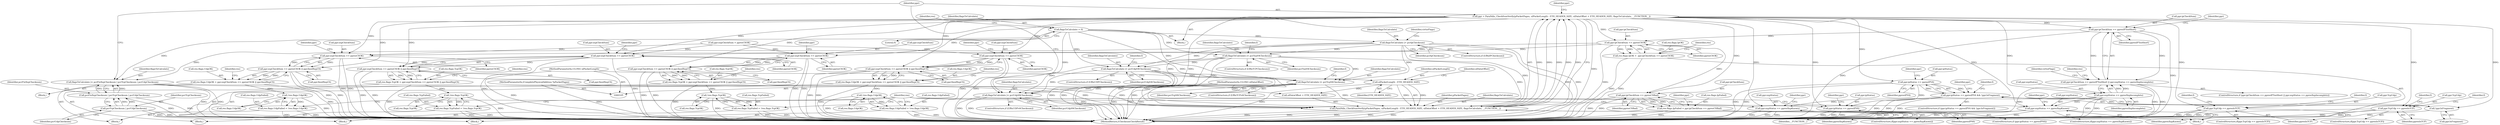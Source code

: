 digraph "1_kvm-guest-drivers-windows_723416fa4210b7464b28eab89cc76252e6193ac1@integer" {
"1000186" [label="(Call,ppr = ParaNdis_CheckSumVerify(pPacketPages, ulPacketLength - ETH_HEADER_SIZE, ulDataOffset + ETH_HEADER_SIZE, flagsToCalculate, __FUNCTION__))"];
"1000188" [label="(Call,ParaNdis_CheckSumVerify(pPacketPages, ulPacketLength - ETH_HEADER_SIZE, ulDataOffset + ETH_HEADER_SIZE, flagsToCalculate, __FUNCTION__))"];
"1000108" [label="(MethodParameterIn,tCompletePhysicalAddress *pPacketPages)"];
"1000190" [label="(Call,ulPacketLength - ETH_HEADER_SIZE)"];
"1000109" [label="(MethodParameterIn,ULONG ulPacketLength)"];
"1000110" [label="(MethodParameterIn,ULONG ulDataOffset)"];
"1000183" [label="(Call,flagsToCalculate |= pcrUdpV6Checksum)"];
"1000135" [label="(Call,flagsToCalculate |= pcrIpChecksum)"];
"1000123" [label="(Call,flagsToCalculate = 0)"];
"1000162" [label="(Call,flagsToCalculate |= pcrTcpV4Checksum)"];
"1000176" [label="(Call,flagsToCalculate |= pcrTcpV6Checksum)"];
"1000169" [label="(Call,flagsToCalculate |= pcrUdpV4Checksum)"];
"1000149" [label="(Call,flagsToCalculate |= pcrFixXxpChecksum | pcrTcpChecksum | pcrUdpChecksum)"];
"1000151" [label="(Call,pcrFixXxpChecksum | pcrTcpChecksum | pcrUdpChecksum)"];
"1000153" [label="(Call,pcrTcpChecksum | pcrUdpChecksum)"];
"1000200" [label="(Call,ppr.ipCheckSum == ppresIPTooShort)"];
"1000199" [label="(Call,ppr.ipCheckSum == ppresIPTooShort || ppr.xxpStatus == ppresXxpIncomplete)"];
"1000266" [label="(Call,ppr.ipCheckSum == ppresCSOK)"];
"1000260" [label="(Call,res.flags.IpOK =  ppr.ipCheckSum == ppresCSOK)"];
"1000277" [label="(Call,ppr.ipCheckSum == ppresCSBad)"];
"1000271" [label="(Call,res.flags.IpFailed = ppr.ipCheckSum == ppresCSBad)"];
"1000308" [label="(Call,ppr.xxpCheckSum == ppresCSOK)"];
"1000307" [label="(Call,ppr.xxpCheckSum == ppresCSOK || ppr.fixedXxpCS)"];
"1000301" [label="(Call,res.flags.TcpOK = ppr.xxpCheckSum == ppresCSOK || ppr.fixedXxpCS)"];
"1000322" [label="(Call,!res.flags.TcpOK)"];
"1000316" [label="(Call,res.flags.TcpFailed = !res.flags.TcpOK)"];
"1000342" [label="(Call,ppr.xxpCheckSum == ppresCSOK)"];
"1000341" [label="(Call,ppr.xxpCheckSum == ppresCSOK || ppr.fixedXxpCS)"];
"1000335" [label="(Call,res.flags.UdpOK = ppr.xxpCheckSum == ppresCSOK || ppr.fixedXxpCS)"];
"1000356" [label="(Call,!res.flags.UdpOK)"];
"1000350" [label="(Call,res.flags.UdpFailed = !res.flags.UdpOK)"];
"1000205" [label="(Call,ppr.xxpStatus == ppresXxpIncomplete)"];
"1000283" [label="(Call,ppr.xxpStatus == ppresXxpKnown)"];
"1000371" [label="(Call,ppr.xxpStatus == ppresXxpKnown)"];
"1000245" [label="(Call,ppr.ipStatus == ppresIPV4)"];
"1000244" [label="(Call,ppr.ipStatus == ppresIPV4 && !ppr.IsFragment)"];
"1000364" [label="(Call,ppr.ipStatus == ppresIPV6)"];
"1000250" [label="(Call,!ppr.IsFragment)"];
"1000290" [label="(Call,ppr.TcpUdp == ppresIsTCP)"];
"1000378" [label="(Call,ppr.TcpUdp == ppresIsTCP)"];
"1000396" [label="(Call,ppr.xxpCheckSum == ppresCSOK)"];
"1000395" [label="(Call,ppr.xxpCheckSum == ppresCSOK || ppr.fixedXxpCS)"];
"1000389" [label="(Call,res.flags.TcpOK = ppr.xxpCheckSum == ppresCSOK || ppr.fixedXxpCS)"];
"1000410" [label="(Call,!res.flags.TcpOK)"];
"1000404" [label="(Call,res.flags.TcpFailed = !res.flags.TcpOK)"];
"1000430" [label="(Call,ppr.xxpCheckSum == ppresCSOK)"];
"1000429" [label="(Call,ppr.xxpCheckSum == ppresCSOK || ppr.fixedXxpCS)"];
"1000423" [label="(Call,res.flags.UdpOK = ppr.xxpCheckSum == ppresCSOK || ppr.fixedXxpCS)"];
"1000444" [label="(Call,!res.flags.UdpOK)"];
"1000438" [label="(Call,res.flags.UdpFailed = !res.flags.UdpOK)"];
"1000108" [label="(MethodParameterIn,tCompletePhysicalAddress *pPacketPages)"];
"1000249" [label="(Identifier,ppresIPV4)"];
"1000365" [label="(Call,ppr.ipStatus)"];
"1000189" [label="(Identifier,pPacketPages)"];
"1000382" [label="(Identifier,ppresIsTCP)"];
"1000109" [label="(MethodParameterIn,ULONG ulPacketLength)"];
"1000274" [label="(Identifier,res)"];
"1000401" [label="(Call,ppr.fixedXxpCS)"];
"1000308" [label="(Call,ppr.xxpCheckSum == ppresCSOK)"];
"1000199" [label="(Call,ppr.ipCheckSum == ppresIPTooShort || ppr.xxpStatus == ppresXxpIncomplete)"];
"1000243" [label="(ControlStructure,if (ppr.ipStatus == ppresIPV4 && !ppr.IsFragment))"];
"1000197" [label="(Identifier,__FUNCTION__)"];
"1000298" [label="(Identifier,f)"];
"1000371" [label="(Call,ppr.xxpStatus == ppresXxpKnown)"];
"1000375" [label="(Identifier,ppresXxpKnown)"];
"1000402" [label="(Identifier,ppr)"];
"1000451" [label="(Identifier,res)"];
"1000207" [label="(Identifier,ppr)"];
"1000363" [label="(ControlStructure,if (ppr.ipStatus == ppresIPV6))"];
"1000191" [label="(Identifier,ulPacketLength)"];
"1000137" [label="(Identifier,pcrIpChecksum)"];
"1000176" [label="(Call,flagsToCalculate |= pcrTcpV6Checksum)"];
"1000187" [label="(Identifier,ppr)"];
"1000131" [label="(ControlStructure,if (f.fRxIPChecksum))"];
"1000128" [label="(Identifier,res)"];
"1000377" [label="(ControlStructure,if(ppr.TcpUdp == ppresIsTCP))"];
"1000158" [label="(ControlStructure,if (f.fRxTCPChecksum))"];
"1000313" [label="(Call,ppr.fixedXxpCS)"];
"1000336" [label="(Call,res.flags.UdpOK)"];
"1000271" [label="(Call,res.flags.IpFailed = ppr.ipCheckSum == ppresCSBad)"];
"1000444" [label="(Call,!res.flags.UdpOK)"];
"1000154" [label="(Identifier,pcrTcpChecksum)"];
"1000162" [label="(Call,flagsToCalculate |= pcrTcpV4Checksum)"];
"1000436" [label="(Identifier,ppr)"];
"1000309" [label="(Call,ppr.xxpCheckSum)"];
"1000314" [label="(Identifier,ppr)"];
"1000153" [label="(Call,pcrTcpChecksum | pcrUdpChecksum)"];
"1000188" [label="(Call,ParaNdis_CheckSumVerify(pPacketPages, ulPacketLength - ETH_HEADER_SIZE, ulDataOffset + ETH_HEADER_SIZE, flagsToCalculate, __FUNCTION__))"];
"1000290" [label="(Call,ppr.TcpUdp == ppresIsTCP)"];
"1000285" [label="(Identifier,ppr)"];
"1000307" [label="(Call,ppr.xxpCheckSum == ppresCSOK || ppr.fixedXxpCS)"];
"1000206" [label="(Call,ppr.xxpStatus)"];
"1000277" [label="(Call,ppr.ipCheckSum == ppresCSBad)"];
"1000125" [label="(Literal,0)"];
"1000204" [label="(Identifier,ppresIPTooShort)"];
"1000302" [label="(Call,res.flags.TcpOK)"];
"1000405" [label="(Call,res.flags.TcpFailed)"];
"1000179" [label="(ControlStructure,if (f.fRxUDPv6Checksum))"];
"1000435" [label="(Call,ppr.fixedXxpCS)"];
"1000136" [label="(Identifier,flagsToCalculate)"];
"1000356" [label="(Call,!res.flags.UdpOK)"];
"1000266" [label="(Call,ppr.ipCheckSum == ppresCSOK)"];
"1000205" [label="(Call,ppr.xxpStatus == ppresXxpIncomplete)"];
"1000174" [label="(Identifier,f)"];
"1000178" [label="(Identifier,pcrTcpV6Checksum)"];
"1000319" [label="(Identifier,res)"];
"1000422" [label="(Block,)"];
"1000323" [label="(Call,res.flags.TcpOK)"];
"1000346" [label="(Identifier,ppresCSOK)"];
"1000322" [label="(Call,!res.flags.TcpOK)"];
"1000150" [label="(Identifier,flagsToCalculate)"];
"1000434" [label="(Identifier,ppresCSOK)"];
"1000389" [label="(Call,res.flags.TcpOK = ppr.xxpCheckSum == ppresCSOK || ppr.fixedXxpCS)"];
"1000370" [label="(ControlStructure,if(ppr.xxpStatus == ppresXxpKnown))"];
"1000200" [label="(Call,ppr.ipCheckSum == ppresIPTooShort)"];
"1000366" [label="(Identifier,ppr)"];
"1000165" [label="(ControlStructure,if (f.fRxUDPChecksum))"];
"1000246" [label="(Call,ppr.ipStatus)"];
"1000238" [label="(Call,ppr.xxpCheckSum = ppresCSOK)"];
"1000172" [label="(ControlStructure,if (f.fRxTCPv6Checksum))"];
"1000259" [label="(Block,)"];
"1000353" [label="(Identifier,res)"];
"1000201" [label="(Call,ppr.ipCheckSum)"];
"1000209" [label="(Identifier,ppresXxpIncomplete)"];
"1000351" [label="(Call,res.flags.UdpFailed)"];
"1000357" [label="(Call,res.flags.UdpOK)"];
"1000169" [label="(Call,flagsToCalculate |= pcrUdpV4Checksum)"];
"1000164" [label="(Identifier,pcrTcpV4Checksum)"];
"1000430" [label="(Call,ppr.xxpCheckSum == ppresCSOK)"];
"1000386" [label="(Identifier,f)"];
"1000373" [label="(Identifier,ppr)"];
"1000438" [label="(Call,res.flags.UdpFailed = !res.flags.UdpOK)"];
"1000292" [label="(Identifier,ppr)"];
"1000184" [label="(Identifier,flagsToCalculate)"];
"1000312" [label="(Identifier,ppresCSOK)"];
"1000439" [label="(Call,res.flags.UdpFailed)"];
"1000395" [label="(Call,ppr.xxpCheckSum == ppresCSOK || ppr.fixedXxpCS)"];
"1000368" [label="(Identifier,ppresIPV6)"];
"1000244" [label="(Call,ppr.ipStatus == ppresIPV4 && !ppr.IsFragment)"];
"1000151" [label="(Call,pcrFixXxpChecksum | pcrTcpChecksum | pcrUdpChecksum)"];
"1000332" [label="(Identifier,f)"];
"1000110" [label="(MethodParameterIn,ULONG ulDataOffset)"];
"1000270" [label="(Identifier,ppresCSOK)"];
"1000380" [label="(Identifier,ppr)"];
"1000396" [label="(Call,ppr.xxpCheckSum == ppresCSOK)"];
"1000141" [label="(Identifier,virtioFlags)"];
"1000193" [label="(Call,ulDataOffset + ETH_HEADER_SIZE)"];
"1000379" [label="(Call,ppr.TcpUdp)"];
"1000431" [label="(Call,ppr.xxpCheckSum)"];
"1000300" [label="(Block,)"];
"1000407" [label="(Identifier,res)"];
"1000190" [label="(Call,ulPacketLength - ETH_HEADER_SIZE)"];
"1000411" [label="(Call,res.flags.TcpOK)"];
"1000186" [label="(Call,ppr = ParaNdis_CheckSumVerify(pPacketPages, ulPacketLength - ETH_HEADER_SIZE, ulDataOffset + ETH_HEADER_SIZE, flagsToCalculate, __FUNCTION__))"];
"1000342" [label="(Call,ppr.xxpCheckSum == ppresCSOK)"];
"1000257" [label="(Identifier,f)"];
"1000272" [label="(Call,res.flags.IpFailed)"];
"1000294" [label="(Identifier,ppresIsTCP)"];
"1000400" [label="(Identifier,ppresCSOK)"];
"1000335" [label="(Call,res.flags.UdpOK = ppr.xxpCheckSum == ppresCSOK || ppr.fixedXxpCS)"];
"1000198" [label="(ControlStructure,if (ppr.ipCheckSum == ppresIPTooShort || ppr.xxpStatus == ppresXxpIncomplete))"];
"1000192" [label="(Identifier,ETH_HEADER_SIZE)"];
"1000183" [label="(Call,flagsToCalculate |= pcrUdpV6Checksum)"];
"1000348" [label="(Identifier,ppr)"];
"1000334" [label="(Block,)"];
"1000317" [label="(Call,res.flags.TcpFailed)"];
"1000364" [label="(Call,ppr.ipStatus == ppresIPV6)"];
"1000185" [label="(Identifier,pcrUdpV6Checksum)"];
"1000214" [label="(Identifier,res)"];
"1000177" [label="(Identifier,flagsToCalculate)"];
"1000252" [label="(Identifier,ppr)"];
"1000423" [label="(Call,res.flags.UdpOK = ppr.xxpCheckSum == ppresCSOK || ppr.fixedXxpCS)"];
"1000316" [label="(Call,res.flags.TcpFailed = !res.flags.TcpOK)"];
"1000155" [label="(Identifier,pcrUdpChecksum)"];
"1000202" [label="(Identifier,ppr)"];
"1000171" [label="(Identifier,pcrUdpV4Checksum)"];
"1000397" [label="(Call,ppr.xxpCheckSum)"];
"1000429" [label="(Call,ppr.xxpCheckSum == ppresCSOK || ppr.fixedXxpCS)"];
"1000420" [label="(Identifier,f)"];
"1000452" [label="(MethodReturn,tChecksumCheckResult)"];
"1000343" [label="(Call,ppr.xxpCheckSum)"];
"1000111" [label="(Block,)"];
"1000283" [label="(Call,ppr.xxpStatus == ppresXxpKnown)"];
"1000410" [label="(Call,!res.flags.TcpOK)"];
"1000170" [label="(Identifier,flagsToCalculate)"];
"1000267" [label="(Call,ppr.ipCheckSum)"];
"1000291" [label="(Call,ppr.TcpUdp)"];
"1000163" [label="(Identifier,flagsToCalculate)"];
"1000278" [label="(Call,ppr.ipCheckSum)"];
"1000347" [label="(Call,ppr.fixedXxpCS)"];
"1000167" [label="(Identifier,f)"];
"1000251" [label="(Call,ppr.IsFragment)"];
"1000194" [label="(Identifier,ulDataOffset)"];
"1000196" [label="(Identifier,flagsToCalculate)"];
"1000124" [label="(Identifier,flagsToCalculate)"];
"1000284" [label="(Call,ppr.xxpStatus)"];
"1000135" [label="(Call,flagsToCalculate |= pcrIpChecksum)"];
"1000123" [label="(Call,flagsToCalculate = 0)"];
"1000424" [label="(Call,res.flags.UdpOK)"];
"1000260" [label="(Call,res.flags.IpOK =  ppr.ipCheckSum == ppresCSOK)"];
"1000388" [label="(Block,)"];
"1000152" [label="(Identifier,pcrFixXxpChecksum)"];
"1000301" [label="(Call,res.flags.TcpOK = ppr.xxpCheckSum == ppresCSOK || ppr.fixedXxpCS)"];
"1000281" [label="(Identifier,ppresCSBad)"];
"1000390" [label="(Call,res.flags.TcpOK)"];
"1000441" [label="(Identifier,res)"];
"1000282" [label="(ControlStructure,if(ppr.xxpStatus == ppresXxpKnown))"];
"1000149" [label="(Call,flagsToCalculate |= pcrFixXxpChecksum | pcrTcpChecksum | pcrUdpChecksum)"];
"1000287" [label="(Identifier,ppresXxpKnown)"];
"1000350" [label="(Call,res.flags.UdpFailed = !res.flags.UdpOK)"];
"1000378" [label="(Call,ppr.TcpUdp == ppresIsTCP)"];
"1000289" [label="(ControlStructure,if(ppr.TcpUdp == ppresIsTCP))"];
"1000372" [label="(Call,ppr.xxpStatus)"];
"1000445" [label="(Call,res.flags.UdpOK)"];
"1000181" [label="(Identifier,f)"];
"1000341" [label="(Call,ppr.xxpCheckSum == ppresCSOK || ppr.fixedXxpCS)"];
"1000261" [label="(Call,res.flags.IpOK)"];
"1000245" [label="(Call,ppr.ipStatus == ppresIPV4)"];
"1000404" [label="(Call,res.flags.TcpFailed = !res.flags.TcpOK)"];
"1000250" [label="(Call,!ppr.IsFragment)"];
"1000148" [label="(Block,)"];
"1000229" [label="(Identifier,virtioFlags)"];
"1000186" -> "1000111"  [label="AST: "];
"1000186" -> "1000188"  [label="CFG: "];
"1000187" -> "1000186"  [label="AST: "];
"1000188" -> "1000186"  [label="AST: "];
"1000202" -> "1000186"  [label="CFG: "];
"1000186" -> "1000452"  [label="DDG: "];
"1000186" -> "1000452"  [label="DDG: "];
"1000188" -> "1000186"  [label="DDG: "];
"1000188" -> "1000186"  [label="DDG: "];
"1000188" -> "1000186"  [label="DDG: "];
"1000188" -> "1000186"  [label="DDG: "];
"1000188" -> "1000186"  [label="DDG: "];
"1000186" -> "1000200"  [label="DDG: "];
"1000186" -> "1000205"  [label="DDG: "];
"1000186" -> "1000245"  [label="DDG: "];
"1000186" -> "1000250"  [label="DDG: "];
"1000186" -> "1000266"  [label="DDG: "];
"1000186" -> "1000277"  [label="DDG: "];
"1000186" -> "1000283"  [label="DDG: "];
"1000186" -> "1000290"  [label="DDG: "];
"1000186" -> "1000308"  [label="DDG: "];
"1000186" -> "1000307"  [label="DDG: "];
"1000186" -> "1000342"  [label="DDG: "];
"1000186" -> "1000341"  [label="DDG: "];
"1000186" -> "1000364"  [label="DDG: "];
"1000186" -> "1000371"  [label="DDG: "];
"1000186" -> "1000378"  [label="DDG: "];
"1000186" -> "1000396"  [label="DDG: "];
"1000186" -> "1000395"  [label="DDG: "];
"1000186" -> "1000430"  [label="DDG: "];
"1000186" -> "1000429"  [label="DDG: "];
"1000188" -> "1000197"  [label="CFG: "];
"1000189" -> "1000188"  [label="AST: "];
"1000190" -> "1000188"  [label="AST: "];
"1000193" -> "1000188"  [label="AST: "];
"1000196" -> "1000188"  [label="AST: "];
"1000197" -> "1000188"  [label="AST: "];
"1000188" -> "1000452"  [label="DDG: "];
"1000188" -> "1000452"  [label="DDG: "];
"1000188" -> "1000452"  [label="DDG: "];
"1000188" -> "1000452"  [label="DDG: "];
"1000188" -> "1000452"  [label="DDG: "];
"1000108" -> "1000188"  [label="DDG: "];
"1000190" -> "1000188"  [label="DDG: "];
"1000190" -> "1000188"  [label="DDG: "];
"1000110" -> "1000188"  [label="DDG: "];
"1000183" -> "1000188"  [label="DDG: "];
"1000135" -> "1000188"  [label="DDG: "];
"1000162" -> "1000188"  [label="DDG: "];
"1000123" -> "1000188"  [label="DDG: "];
"1000176" -> "1000188"  [label="DDG: "];
"1000169" -> "1000188"  [label="DDG: "];
"1000149" -> "1000188"  [label="DDG: "];
"1000108" -> "1000105"  [label="AST: "];
"1000108" -> "1000452"  [label="DDG: "];
"1000190" -> "1000192"  [label="CFG: "];
"1000191" -> "1000190"  [label="AST: "];
"1000192" -> "1000190"  [label="AST: "];
"1000194" -> "1000190"  [label="CFG: "];
"1000190" -> "1000452"  [label="DDG: "];
"1000109" -> "1000190"  [label="DDG: "];
"1000190" -> "1000193"  [label="DDG: "];
"1000109" -> "1000105"  [label="AST: "];
"1000109" -> "1000452"  [label="DDG: "];
"1000110" -> "1000105"  [label="AST: "];
"1000110" -> "1000452"  [label="DDG: "];
"1000110" -> "1000193"  [label="DDG: "];
"1000183" -> "1000179"  [label="AST: "];
"1000183" -> "1000185"  [label="CFG: "];
"1000184" -> "1000183"  [label="AST: "];
"1000185" -> "1000183"  [label="AST: "];
"1000187" -> "1000183"  [label="CFG: "];
"1000183" -> "1000452"  [label="DDG: "];
"1000183" -> "1000452"  [label="DDG: "];
"1000135" -> "1000183"  [label="DDG: "];
"1000162" -> "1000183"  [label="DDG: "];
"1000123" -> "1000183"  [label="DDG: "];
"1000176" -> "1000183"  [label="DDG: "];
"1000169" -> "1000183"  [label="DDG: "];
"1000135" -> "1000131"  [label="AST: "];
"1000135" -> "1000137"  [label="CFG: "];
"1000136" -> "1000135"  [label="AST: "];
"1000137" -> "1000135"  [label="AST: "];
"1000141" -> "1000135"  [label="CFG: "];
"1000135" -> "1000452"  [label="DDG: "];
"1000135" -> "1000452"  [label="DDG: "];
"1000123" -> "1000135"  [label="DDG: "];
"1000135" -> "1000149"  [label="DDG: "];
"1000135" -> "1000162"  [label="DDG: "];
"1000135" -> "1000169"  [label="DDG: "];
"1000135" -> "1000176"  [label="DDG: "];
"1000123" -> "1000111"  [label="AST: "];
"1000123" -> "1000125"  [label="CFG: "];
"1000124" -> "1000123"  [label="AST: "];
"1000125" -> "1000123"  [label="AST: "];
"1000128" -> "1000123"  [label="CFG: "];
"1000123" -> "1000149"  [label="DDG: "];
"1000123" -> "1000162"  [label="DDG: "];
"1000123" -> "1000169"  [label="DDG: "];
"1000123" -> "1000176"  [label="DDG: "];
"1000162" -> "1000158"  [label="AST: "];
"1000162" -> "1000164"  [label="CFG: "];
"1000163" -> "1000162"  [label="AST: "];
"1000164" -> "1000162"  [label="AST: "];
"1000167" -> "1000162"  [label="CFG: "];
"1000162" -> "1000452"  [label="DDG: "];
"1000162" -> "1000452"  [label="DDG: "];
"1000162" -> "1000169"  [label="DDG: "];
"1000162" -> "1000176"  [label="DDG: "];
"1000176" -> "1000172"  [label="AST: "];
"1000176" -> "1000178"  [label="CFG: "];
"1000177" -> "1000176"  [label="AST: "];
"1000178" -> "1000176"  [label="AST: "];
"1000181" -> "1000176"  [label="CFG: "];
"1000176" -> "1000452"  [label="DDG: "];
"1000176" -> "1000452"  [label="DDG: "];
"1000169" -> "1000176"  [label="DDG: "];
"1000169" -> "1000165"  [label="AST: "];
"1000169" -> "1000171"  [label="CFG: "];
"1000170" -> "1000169"  [label="AST: "];
"1000171" -> "1000169"  [label="AST: "];
"1000174" -> "1000169"  [label="CFG: "];
"1000169" -> "1000452"  [label="DDG: "];
"1000169" -> "1000452"  [label="DDG: "];
"1000149" -> "1000148"  [label="AST: "];
"1000149" -> "1000151"  [label="CFG: "];
"1000150" -> "1000149"  [label="AST: "];
"1000151" -> "1000149"  [label="AST: "];
"1000187" -> "1000149"  [label="CFG: "];
"1000149" -> "1000452"  [label="DDG: "];
"1000149" -> "1000452"  [label="DDG: "];
"1000151" -> "1000149"  [label="DDG: "];
"1000151" -> "1000149"  [label="DDG: "];
"1000151" -> "1000153"  [label="CFG: "];
"1000152" -> "1000151"  [label="AST: "];
"1000153" -> "1000151"  [label="AST: "];
"1000151" -> "1000452"  [label="DDG: "];
"1000151" -> "1000452"  [label="DDG: "];
"1000153" -> "1000151"  [label="DDG: "];
"1000153" -> "1000151"  [label="DDG: "];
"1000153" -> "1000155"  [label="CFG: "];
"1000154" -> "1000153"  [label="AST: "];
"1000155" -> "1000153"  [label="AST: "];
"1000153" -> "1000452"  [label="DDG: "];
"1000153" -> "1000452"  [label="DDG: "];
"1000200" -> "1000199"  [label="AST: "];
"1000200" -> "1000204"  [label="CFG: "];
"1000201" -> "1000200"  [label="AST: "];
"1000204" -> "1000200"  [label="AST: "];
"1000207" -> "1000200"  [label="CFG: "];
"1000199" -> "1000200"  [label="CFG: "];
"1000200" -> "1000452"  [label="DDG: "];
"1000200" -> "1000452"  [label="DDG: "];
"1000200" -> "1000199"  [label="DDG: "];
"1000200" -> "1000199"  [label="DDG: "];
"1000200" -> "1000266"  [label="DDG: "];
"1000199" -> "1000198"  [label="AST: "];
"1000199" -> "1000205"  [label="CFG: "];
"1000205" -> "1000199"  [label="AST: "];
"1000214" -> "1000199"  [label="CFG: "];
"1000229" -> "1000199"  [label="CFG: "];
"1000199" -> "1000452"  [label="DDG: "];
"1000199" -> "1000452"  [label="DDG: "];
"1000199" -> "1000452"  [label="DDG: "];
"1000205" -> "1000199"  [label="DDG: "];
"1000205" -> "1000199"  [label="DDG: "];
"1000266" -> "1000260"  [label="AST: "];
"1000266" -> "1000270"  [label="CFG: "];
"1000267" -> "1000266"  [label="AST: "];
"1000270" -> "1000266"  [label="AST: "];
"1000260" -> "1000266"  [label="CFG: "];
"1000266" -> "1000452"  [label="DDG: "];
"1000266" -> "1000260"  [label="DDG: "];
"1000266" -> "1000260"  [label="DDG: "];
"1000266" -> "1000277"  [label="DDG: "];
"1000266" -> "1000308"  [label="DDG: "];
"1000266" -> "1000342"  [label="DDG: "];
"1000260" -> "1000259"  [label="AST: "];
"1000261" -> "1000260"  [label="AST: "];
"1000274" -> "1000260"  [label="CFG: "];
"1000260" -> "1000452"  [label="DDG: "];
"1000260" -> "1000452"  [label="DDG: "];
"1000277" -> "1000271"  [label="AST: "];
"1000277" -> "1000281"  [label="CFG: "];
"1000278" -> "1000277"  [label="AST: "];
"1000281" -> "1000277"  [label="AST: "];
"1000271" -> "1000277"  [label="CFG: "];
"1000277" -> "1000452"  [label="DDG: "];
"1000277" -> "1000452"  [label="DDG: "];
"1000277" -> "1000271"  [label="DDG: "];
"1000277" -> "1000271"  [label="DDG: "];
"1000271" -> "1000259"  [label="AST: "];
"1000272" -> "1000271"  [label="AST: "];
"1000285" -> "1000271"  [label="CFG: "];
"1000271" -> "1000452"  [label="DDG: "];
"1000271" -> "1000452"  [label="DDG: "];
"1000308" -> "1000307"  [label="AST: "];
"1000308" -> "1000312"  [label="CFG: "];
"1000309" -> "1000308"  [label="AST: "];
"1000312" -> "1000308"  [label="AST: "];
"1000314" -> "1000308"  [label="CFG: "];
"1000307" -> "1000308"  [label="CFG: "];
"1000308" -> "1000452"  [label="DDG: "];
"1000308" -> "1000452"  [label="DDG: "];
"1000308" -> "1000307"  [label="DDG: "];
"1000308" -> "1000307"  [label="DDG: "];
"1000238" -> "1000308"  [label="DDG: "];
"1000307" -> "1000301"  [label="AST: "];
"1000307" -> "1000313"  [label="CFG: "];
"1000313" -> "1000307"  [label="AST: "];
"1000301" -> "1000307"  [label="CFG: "];
"1000307" -> "1000452"  [label="DDG: "];
"1000307" -> "1000452"  [label="DDG: "];
"1000307" -> "1000301"  [label="DDG: "];
"1000307" -> "1000301"  [label="DDG: "];
"1000301" -> "1000300"  [label="AST: "];
"1000302" -> "1000301"  [label="AST: "];
"1000319" -> "1000301"  [label="CFG: "];
"1000301" -> "1000452"  [label="DDG: "];
"1000301" -> "1000322"  [label="DDG: "];
"1000322" -> "1000316"  [label="AST: "];
"1000322" -> "1000323"  [label="CFG: "];
"1000323" -> "1000322"  [label="AST: "];
"1000316" -> "1000322"  [label="CFG: "];
"1000322" -> "1000452"  [label="DDG: "];
"1000322" -> "1000316"  [label="DDG: "];
"1000316" -> "1000300"  [label="AST: "];
"1000317" -> "1000316"  [label="AST: "];
"1000451" -> "1000316"  [label="CFG: "];
"1000316" -> "1000452"  [label="DDG: "];
"1000316" -> "1000452"  [label="DDG: "];
"1000342" -> "1000341"  [label="AST: "];
"1000342" -> "1000346"  [label="CFG: "];
"1000343" -> "1000342"  [label="AST: "];
"1000346" -> "1000342"  [label="AST: "];
"1000348" -> "1000342"  [label="CFG: "];
"1000341" -> "1000342"  [label="CFG: "];
"1000342" -> "1000452"  [label="DDG: "];
"1000342" -> "1000452"  [label="DDG: "];
"1000342" -> "1000341"  [label="DDG: "];
"1000342" -> "1000341"  [label="DDG: "];
"1000238" -> "1000342"  [label="DDG: "];
"1000341" -> "1000335"  [label="AST: "];
"1000341" -> "1000347"  [label="CFG: "];
"1000347" -> "1000341"  [label="AST: "];
"1000335" -> "1000341"  [label="CFG: "];
"1000341" -> "1000452"  [label="DDG: "];
"1000341" -> "1000452"  [label="DDG: "];
"1000341" -> "1000335"  [label="DDG: "];
"1000341" -> "1000335"  [label="DDG: "];
"1000335" -> "1000334"  [label="AST: "];
"1000336" -> "1000335"  [label="AST: "];
"1000353" -> "1000335"  [label="CFG: "];
"1000335" -> "1000452"  [label="DDG: "];
"1000335" -> "1000356"  [label="DDG: "];
"1000356" -> "1000350"  [label="AST: "];
"1000356" -> "1000357"  [label="CFG: "];
"1000357" -> "1000356"  [label="AST: "];
"1000350" -> "1000356"  [label="CFG: "];
"1000356" -> "1000452"  [label="DDG: "];
"1000356" -> "1000350"  [label="DDG: "];
"1000350" -> "1000334"  [label="AST: "];
"1000351" -> "1000350"  [label="AST: "];
"1000451" -> "1000350"  [label="CFG: "];
"1000350" -> "1000452"  [label="DDG: "];
"1000350" -> "1000452"  [label="DDG: "];
"1000205" -> "1000209"  [label="CFG: "];
"1000206" -> "1000205"  [label="AST: "];
"1000209" -> "1000205"  [label="AST: "];
"1000205" -> "1000452"  [label="DDG: "];
"1000205" -> "1000452"  [label="DDG: "];
"1000205" -> "1000283"  [label="DDG: "];
"1000205" -> "1000371"  [label="DDG: "];
"1000283" -> "1000282"  [label="AST: "];
"1000283" -> "1000287"  [label="CFG: "];
"1000284" -> "1000283"  [label="AST: "];
"1000287" -> "1000283"  [label="AST: "];
"1000292" -> "1000283"  [label="CFG: "];
"1000451" -> "1000283"  [label="CFG: "];
"1000283" -> "1000452"  [label="DDG: "];
"1000283" -> "1000452"  [label="DDG: "];
"1000283" -> "1000452"  [label="DDG: "];
"1000371" -> "1000370"  [label="AST: "];
"1000371" -> "1000375"  [label="CFG: "];
"1000372" -> "1000371"  [label="AST: "];
"1000375" -> "1000371"  [label="AST: "];
"1000380" -> "1000371"  [label="CFG: "];
"1000451" -> "1000371"  [label="CFG: "];
"1000371" -> "1000452"  [label="DDG: "];
"1000371" -> "1000452"  [label="DDG: "];
"1000371" -> "1000452"  [label="DDG: "];
"1000245" -> "1000244"  [label="AST: "];
"1000245" -> "1000249"  [label="CFG: "];
"1000246" -> "1000245"  [label="AST: "];
"1000249" -> "1000245"  [label="AST: "];
"1000252" -> "1000245"  [label="CFG: "];
"1000244" -> "1000245"  [label="CFG: "];
"1000245" -> "1000452"  [label="DDG: "];
"1000245" -> "1000452"  [label="DDG: "];
"1000245" -> "1000244"  [label="DDG: "];
"1000245" -> "1000244"  [label="DDG: "];
"1000245" -> "1000364"  [label="DDG: "];
"1000244" -> "1000243"  [label="AST: "];
"1000244" -> "1000250"  [label="CFG: "];
"1000250" -> "1000244"  [label="AST: "];
"1000257" -> "1000244"  [label="CFG: "];
"1000366" -> "1000244"  [label="CFG: "];
"1000244" -> "1000452"  [label="DDG: "];
"1000244" -> "1000452"  [label="DDG: "];
"1000244" -> "1000452"  [label="DDG: "];
"1000250" -> "1000244"  [label="DDG: "];
"1000364" -> "1000363"  [label="AST: "];
"1000364" -> "1000368"  [label="CFG: "];
"1000365" -> "1000364"  [label="AST: "];
"1000368" -> "1000364"  [label="AST: "];
"1000373" -> "1000364"  [label="CFG: "];
"1000451" -> "1000364"  [label="CFG: "];
"1000364" -> "1000452"  [label="DDG: "];
"1000364" -> "1000452"  [label="DDG: "];
"1000364" -> "1000452"  [label="DDG: "];
"1000250" -> "1000251"  [label="CFG: "];
"1000251" -> "1000250"  [label="AST: "];
"1000250" -> "1000452"  [label="DDG: "];
"1000290" -> "1000289"  [label="AST: "];
"1000290" -> "1000294"  [label="CFG: "];
"1000291" -> "1000290"  [label="AST: "];
"1000294" -> "1000290"  [label="AST: "];
"1000298" -> "1000290"  [label="CFG: "];
"1000332" -> "1000290"  [label="CFG: "];
"1000290" -> "1000452"  [label="DDG: "];
"1000290" -> "1000452"  [label="DDG: "];
"1000290" -> "1000452"  [label="DDG: "];
"1000378" -> "1000377"  [label="AST: "];
"1000378" -> "1000382"  [label="CFG: "];
"1000379" -> "1000378"  [label="AST: "];
"1000382" -> "1000378"  [label="AST: "];
"1000386" -> "1000378"  [label="CFG: "];
"1000420" -> "1000378"  [label="CFG: "];
"1000378" -> "1000452"  [label="DDG: "];
"1000378" -> "1000452"  [label="DDG: "];
"1000378" -> "1000452"  [label="DDG: "];
"1000396" -> "1000395"  [label="AST: "];
"1000396" -> "1000400"  [label="CFG: "];
"1000397" -> "1000396"  [label="AST: "];
"1000400" -> "1000396"  [label="AST: "];
"1000402" -> "1000396"  [label="CFG: "];
"1000395" -> "1000396"  [label="CFG: "];
"1000396" -> "1000452"  [label="DDG: "];
"1000396" -> "1000452"  [label="DDG: "];
"1000396" -> "1000395"  [label="DDG: "];
"1000396" -> "1000395"  [label="DDG: "];
"1000238" -> "1000396"  [label="DDG: "];
"1000395" -> "1000389"  [label="AST: "];
"1000395" -> "1000401"  [label="CFG: "];
"1000401" -> "1000395"  [label="AST: "];
"1000389" -> "1000395"  [label="CFG: "];
"1000395" -> "1000452"  [label="DDG: "];
"1000395" -> "1000452"  [label="DDG: "];
"1000395" -> "1000389"  [label="DDG: "];
"1000395" -> "1000389"  [label="DDG: "];
"1000389" -> "1000388"  [label="AST: "];
"1000390" -> "1000389"  [label="AST: "];
"1000407" -> "1000389"  [label="CFG: "];
"1000389" -> "1000452"  [label="DDG: "];
"1000389" -> "1000410"  [label="DDG: "];
"1000410" -> "1000404"  [label="AST: "];
"1000410" -> "1000411"  [label="CFG: "];
"1000411" -> "1000410"  [label="AST: "];
"1000404" -> "1000410"  [label="CFG: "];
"1000410" -> "1000452"  [label="DDG: "];
"1000410" -> "1000404"  [label="DDG: "];
"1000404" -> "1000388"  [label="AST: "];
"1000405" -> "1000404"  [label="AST: "];
"1000451" -> "1000404"  [label="CFG: "];
"1000404" -> "1000452"  [label="DDG: "];
"1000404" -> "1000452"  [label="DDG: "];
"1000430" -> "1000429"  [label="AST: "];
"1000430" -> "1000434"  [label="CFG: "];
"1000431" -> "1000430"  [label="AST: "];
"1000434" -> "1000430"  [label="AST: "];
"1000436" -> "1000430"  [label="CFG: "];
"1000429" -> "1000430"  [label="CFG: "];
"1000430" -> "1000452"  [label="DDG: "];
"1000430" -> "1000452"  [label="DDG: "];
"1000430" -> "1000429"  [label="DDG: "];
"1000430" -> "1000429"  [label="DDG: "];
"1000238" -> "1000430"  [label="DDG: "];
"1000429" -> "1000423"  [label="AST: "];
"1000429" -> "1000435"  [label="CFG: "];
"1000435" -> "1000429"  [label="AST: "];
"1000423" -> "1000429"  [label="CFG: "];
"1000429" -> "1000452"  [label="DDG: "];
"1000429" -> "1000452"  [label="DDG: "];
"1000429" -> "1000423"  [label="DDG: "];
"1000429" -> "1000423"  [label="DDG: "];
"1000423" -> "1000422"  [label="AST: "];
"1000424" -> "1000423"  [label="AST: "];
"1000441" -> "1000423"  [label="CFG: "];
"1000423" -> "1000452"  [label="DDG: "];
"1000423" -> "1000444"  [label="DDG: "];
"1000444" -> "1000438"  [label="AST: "];
"1000444" -> "1000445"  [label="CFG: "];
"1000445" -> "1000444"  [label="AST: "];
"1000438" -> "1000444"  [label="CFG: "];
"1000444" -> "1000452"  [label="DDG: "];
"1000444" -> "1000438"  [label="DDG: "];
"1000438" -> "1000422"  [label="AST: "];
"1000439" -> "1000438"  [label="AST: "];
"1000451" -> "1000438"  [label="CFG: "];
"1000438" -> "1000452"  [label="DDG: "];
"1000438" -> "1000452"  [label="DDG: "];
}
